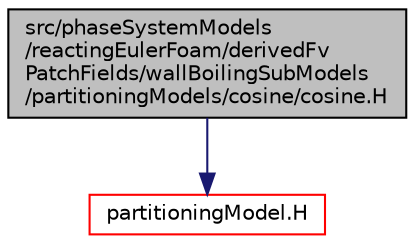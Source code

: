 digraph "src/phaseSystemModels/reactingEulerFoam/derivedFvPatchFields/wallBoilingSubModels/partitioningModels/cosine/cosine.H"
{
  bgcolor="transparent";
  edge [fontname="Helvetica",fontsize="10",labelfontname="Helvetica",labelfontsize="10"];
  node [fontname="Helvetica",fontsize="10",shape=record];
  Node1 [label="src/phaseSystemModels\l/reactingEulerFoam/derivedFv\lPatchFields/wallBoilingSubModels\l/partitioningModels/cosine/cosine.H",height=0.2,width=0.4,color="black", fillcolor="grey75", style="filled" fontcolor="black"];
  Node1 -> Node2 [color="midnightblue",fontsize="10",style="solid",fontname="Helvetica"];
  Node2 [label="partitioningModel.H",height=0.2,width=0.4,color="red",URL="$partitioningModel_8H.html"];
}
